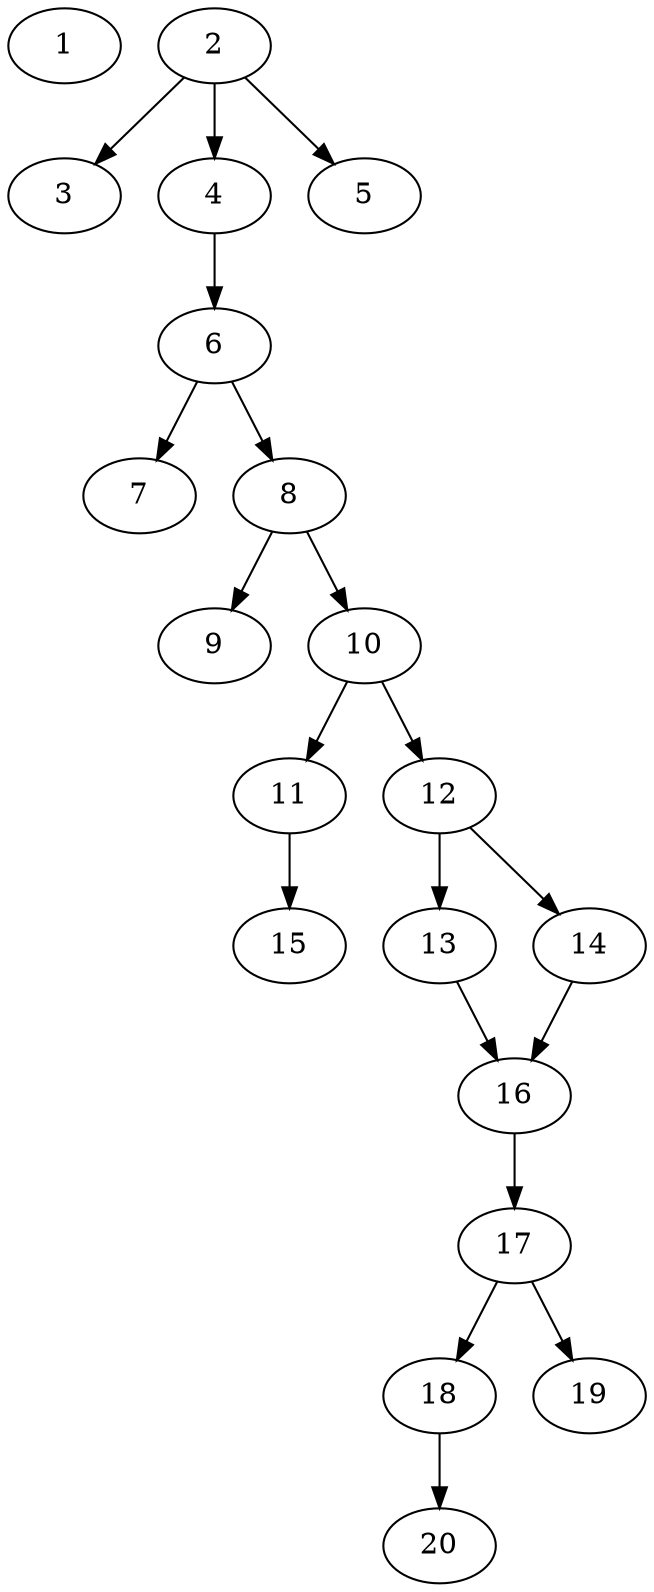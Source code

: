 // DAG automatically generated by daggen at Sat Jul 27 15:35:20 2019
// ./daggen --dot -n 20 --ccr 0.4 --fat 0.4 --regular 0.5 --density 0.5 --mindata 5242880 --maxdata 52428800 
digraph G {
  1 [size="98554880", alpha="0.11", expect_size="39421952"] 
  2 [size="15882240", alpha="0.12", expect_size="6352896"] 
  2 -> 3 [size ="6352896"]
  2 -> 4 [size ="6352896"]
  2 -> 5 [size ="6352896"]
  3 [size="93998080", alpha="0.13", expect_size="37599232"] 
  4 [size="23439360", alpha="0.12", expect_size="9375744"] 
  4 -> 6 [size ="9375744"]
  5 [size="69480960", alpha="0.05", expect_size="27792384"] 
  6 [size="34286080", alpha="0.17", expect_size="13714432"] 
  6 -> 7 [size ="13714432"]
  6 -> 8 [size ="13714432"]
  7 [size="114795520", alpha="0.04", expect_size="45918208"] 
  8 [size="88273920", alpha="0.10", expect_size="35309568"] 
  8 -> 9 [size ="35309568"]
  8 -> 10 [size ="35309568"]
  9 [size="110912000", alpha="0.03", expect_size="44364800"] 
  10 [size="130570240", alpha="0.11", expect_size="52228096"] 
  10 -> 11 [size ="52228096"]
  10 -> 12 [size ="52228096"]
  11 [size="37468160", alpha="0.15", expect_size="14987264"] 
  11 -> 15 [size ="14987264"]
  12 [size="99745280", alpha="0.11", expect_size="39898112"] 
  12 -> 13 [size ="39898112"]
  12 -> 14 [size ="39898112"]
  13 [size="54522880", alpha="0.08", expect_size="21809152"] 
  13 -> 16 [size ="21809152"]
  14 [size="15523840", alpha="0.19", expect_size="6209536"] 
  14 -> 16 [size ="6209536"]
  15 [size="83571200", alpha="0.17", expect_size="33428480"] 
  16 [size="111160320", alpha="0.02", expect_size="44464128"] 
  16 -> 17 [size ="44464128"]
  17 [size="94625280", alpha="0.08", expect_size="37850112"] 
  17 -> 18 [size ="37850112"]
  17 -> 19 [size ="37850112"]
  18 [size="116065280", alpha="0.17", expect_size="46426112"] 
  18 -> 20 [size ="46426112"]
  19 [size="57333760", alpha="0.12", expect_size="22933504"] 
  20 [size="76080640", alpha="0.08", expect_size="30432256"] 
}
